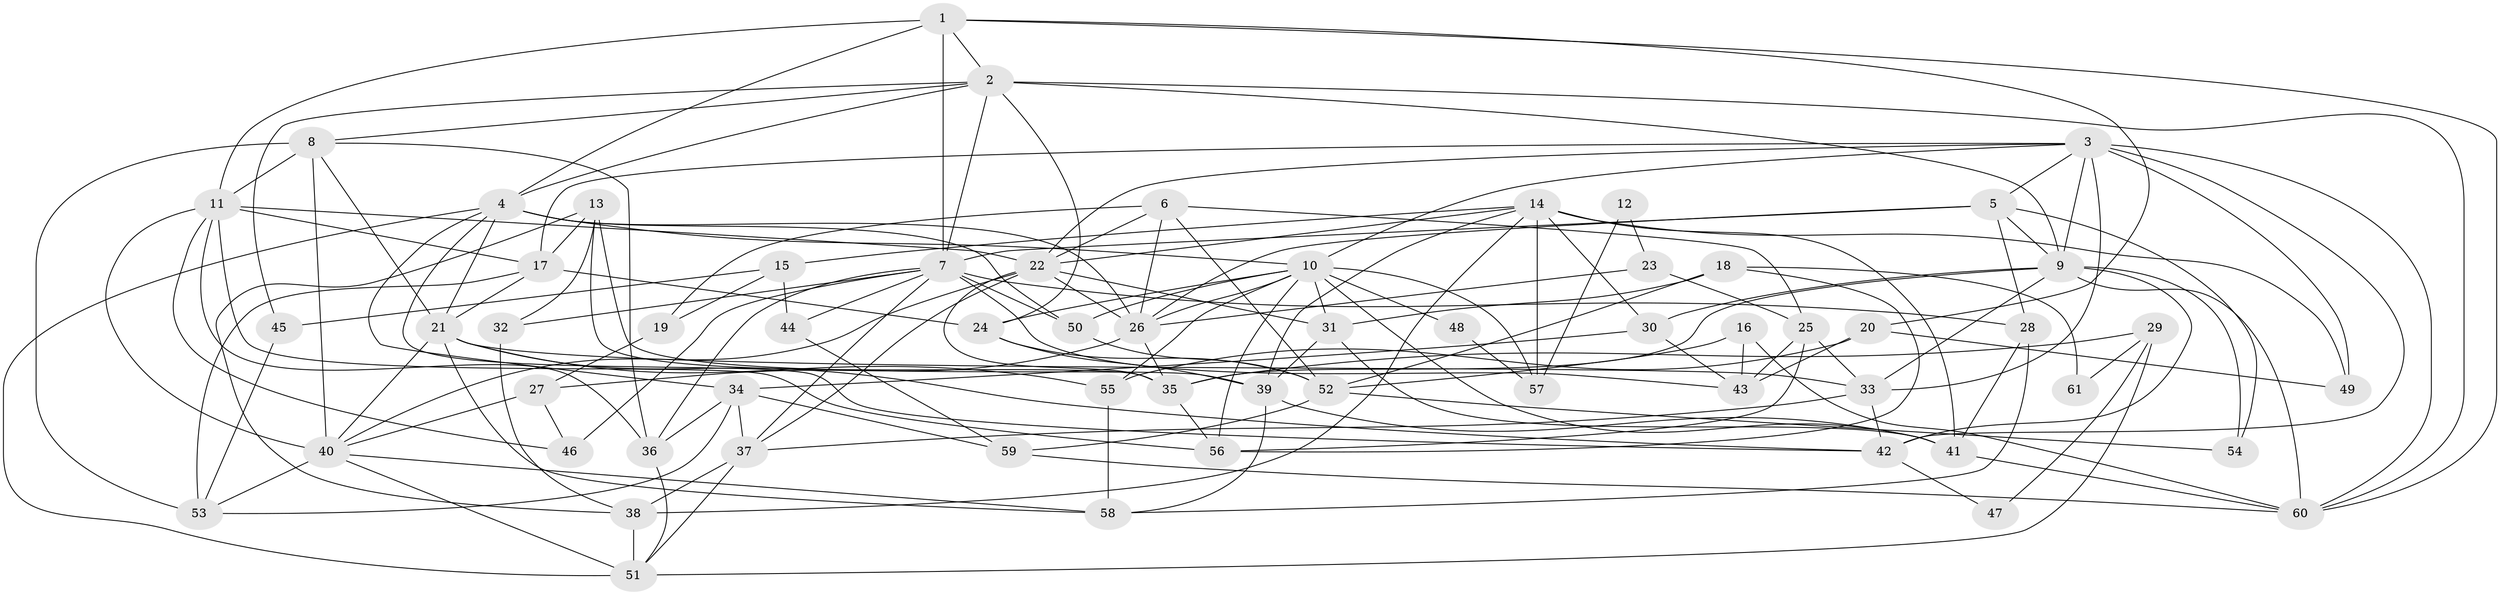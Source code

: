 // original degree distribution, {5: 0.16393442622950818, 4: 0.36885245901639346, 3: 0.28688524590163933, 6: 0.05737704918032787, 2: 0.07377049180327869, 8: 0.00819672131147541, 7: 0.040983606557377046}
// Generated by graph-tools (version 1.1) at 2025/50/03/04/25 22:50:46]
// undirected, 61 vertices, 163 edges
graph export_dot {
  node [color=gray90,style=filled];
  1;
  2;
  3;
  4;
  5;
  6;
  7;
  8;
  9;
  10;
  11;
  12;
  13;
  14;
  15;
  16;
  17;
  18;
  19;
  20;
  21;
  22;
  23;
  24;
  25;
  26;
  27;
  28;
  29;
  30;
  31;
  32;
  33;
  34;
  35;
  36;
  37;
  38;
  39;
  40;
  41;
  42;
  43;
  44;
  45;
  46;
  47;
  48;
  49;
  50;
  51;
  52;
  53;
  54;
  55;
  56;
  57;
  58;
  59;
  60;
  61;
  1 -- 2 [weight=1.0];
  1 -- 4 [weight=1.0];
  1 -- 7 [weight=2.0];
  1 -- 11 [weight=1.0];
  1 -- 20 [weight=1.0];
  1 -- 60 [weight=1.0];
  2 -- 4 [weight=1.0];
  2 -- 7 [weight=1.0];
  2 -- 8 [weight=1.0];
  2 -- 9 [weight=1.0];
  2 -- 24 [weight=1.0];
  2 -- 45 [weight=1.0];
  2 -- 60 [weight=1.0];
  3 -- 5 [weight=1.0];
  3 -- 9 [weight=1.0];
  3 -- 10 [weight=2.0];
  3 -- 17 [weight=1.0];
  3 -- 22 [weight=1.0];
  3 -- 33 [weight=1.0];
  3 -- 42 [weight=1.0];
  3 -- 49 [weight=1.0];
  3 -- 60 [weight=1.0];
  4 -- 10 [weight=1.0];
  4 -- 21 [weight=1.0];
  4 -- 26 [weight=1.0];
  4 -- 34 [weight=1.0];
  4 -- 42 [weight=1.0];
  4 -- 50 [weight=1.0];
  4 -- 51 [weight=1.0];
  5 -- 7 [weight=1.0];
  5 -- 9 [weight=1.0];
  5 -- 26 [weight=1.0];
  5 -- 28 [weight=1.0];
  5 -- 54 [weight=1.0];
  6 -- 19 [weight=1.0];
  6 -- 22 [weight=1.0];
  6 -- 25 [weight=1.0];
  6 -- 26 [weight=1.0];
  6 -- 52 [weight=1.0];
  7 -- 28 [weight=2.0];
  7 -- 32 [weight=1.0];
  7 -- 36 [weight=1.0];
  7 -- 37 [weight=1.0];
  7 -- 43 [weight=2.0];
  7 -- 44 [weight=1.0];
  7 -- 46 [weight=1.0];
  7 -- 50 [weight=1.0];
  8 -- 11 [weight=1.0];
  8 -- 21 [weight=1.0];
  8 -- 36 [weight=1.0];
  8 -- 40 [weight=4.0];
  8 -- 53 [weight=1.0];
  9 -- 30 [weight=1.0];
  9 -- 33 [weight=1.0];
  9 -- 35 [weight=1.0];
  9 -- 42 [weight=1.0];
  9 -- 54 [weight=1.0];
  9 -- 60 [weight=1.0];
  10 -- 24 [weight=1.0];
  10 -- 26 [weight=1.0];
  10 -- 31 [weight=1.0];
  10 -- 41 [weight=1.0];
  10 -- 48 [weight=1.0];
  10 -- 50 [weight=1.0];
  10 -- 55 [weight=1.0];
  10 -- 56 [weight=1.0];
  10 -- 57 [weight=1.0];
  11 -- 17 [weight=2.0];
  11 -- 22 [weight=1.0];
  11 -- 36 [weight=2.0];
  11 -- 40 [weight=1.0];
  11 -- 46 [weight=1.0];
  11 -- 56 [weight=1.0];
  12 -- 23 [weight=1.0];
  12 -- 57 [weight=1.0];
  13 -- 17 [weight=1.0];
  13 -- 32 [weight=1.0];
  13 -- 35 [weight=1.0];
  13 -- 38 [weight=1.0];
  13 -- 39 [weight=1.0];
  14 -- 15 [weight=1.0];
  14 -- 22 [weight=1.0];
  14 -- 30 [weight=1.0];
  14 -- 38 [weight=1.0];
  14 -- 39 [weight=1.0];
  14 -- 41 [weight=2.0];
  14 -- 49 [weight=1.0];
  14 -- 57 [weight=2.0];
  15 -- 19 [weight=1.0];
  15 -- 44 [weight=1.0];
  15 -- 45 [weight=1.0];
  16 -- 43 [weight=1.0];
  16 -- 52 [weight=1.0];
  16 -- 60 [weight=1.0];
  17 -- 21 [weight=1.0];
  17 -- 24 [weight=1.0];
  17 -- 53 [weight=1.0];
  18 -- 31 [weight=1.0];
  18 -- 52 [weight=1.0];
  18 -- 56 [weight=1.0];
  18 -- 61 [weight=1.0];
  19 -- 27 [weight=1.0];
  20 -- 43 [weight=3.0];
  20 -- 49 [weight=1.0];
  20 -- 55 [weight=1.0];
  21 -- 33 [weight=1.0];
  21 -- 40 [weight=1.0];
  21 -- 42 [weight=1.0];
  21 -- 55 [weight=1.0];
  21 -- 58 [weight=1.0];
  22 -- 26 [weight=1.0];
  22 -- 31 [weight=2.0];
  22 -- 35 [weight=1.0];
  22 -- 37 [weight=1.0];
  22 -- 40 [weight=1.0];
  23 -- 25 [weight=1.0];
  23 -- 26 [weight=1.0];
  24 -- 39 [weight=1.0];
  24 -- 52 [weight=1.0];
  25 -- 33 [weight=1.0];
  25 -- 43 [weight=1.0];
  25 -- 56 [weight=1.0];
  26 -- 27 [weight=1.0];
  26 -- 35 [weight=1.0];
  27 -- 40 [weight=1.0];
  27 -- 46 [weight=1.0];
  28 -- 41 [weight=1.0];
  28 -- 58 [weight=1.0];
  29 -- 35 [weight=1.0];
  29 -- 47 [weight=1.0];
  29 -- 51 [weight=1.0];
  29 -- 61 [weight=1.0];
  30 -- 34 [weight=1.0];
  30 -- 43 [weight=1.0];
  31 -- 39 [weight=1.0];
  31 -- 41 [weight=1.0];
  32 -- 38 [weight=1.0];
  33 -- 37 [weight=1.0];
  33 -- 42 [weight=1.0];
  34 -- 36 [weight=1.0];
  34 -- 37 [weight=1.0];
  34 -- 53 [weight=1.0];
  34 -- 59 [weight=1.0];
  35 -- 56 [weight=1.0];
  36 -- 51 [weight=1.0];
  37 -- 38 [weight=2.0];
  37 -- 51 [weight=1.0];
  38 -- 51 [weight=2.0];
  39 -- 41 [weight=2.0];
  39 -- 58 [weight=1.0];
  40 -- 51 [weight=1.0];
  40 -- 53 [weight=1.0];
  40 -- 58 [weight=1.0];
  41 -- 60 [weight=1.0];
  42 -- 47 [weight=1.0];
  44 -- 59 [weight=1.0];
  45 -- 53 [weight=1.0];
  48 -- 57 [weight=1.0];
  50 -- 52 [weight=1.0];
  52 -- 54 [weight=1.0];
  52 -- 59 [weight=1.0];
  55 -- 58 [weight=1.0];
  59 -- 60 [weight=1.0];
}
